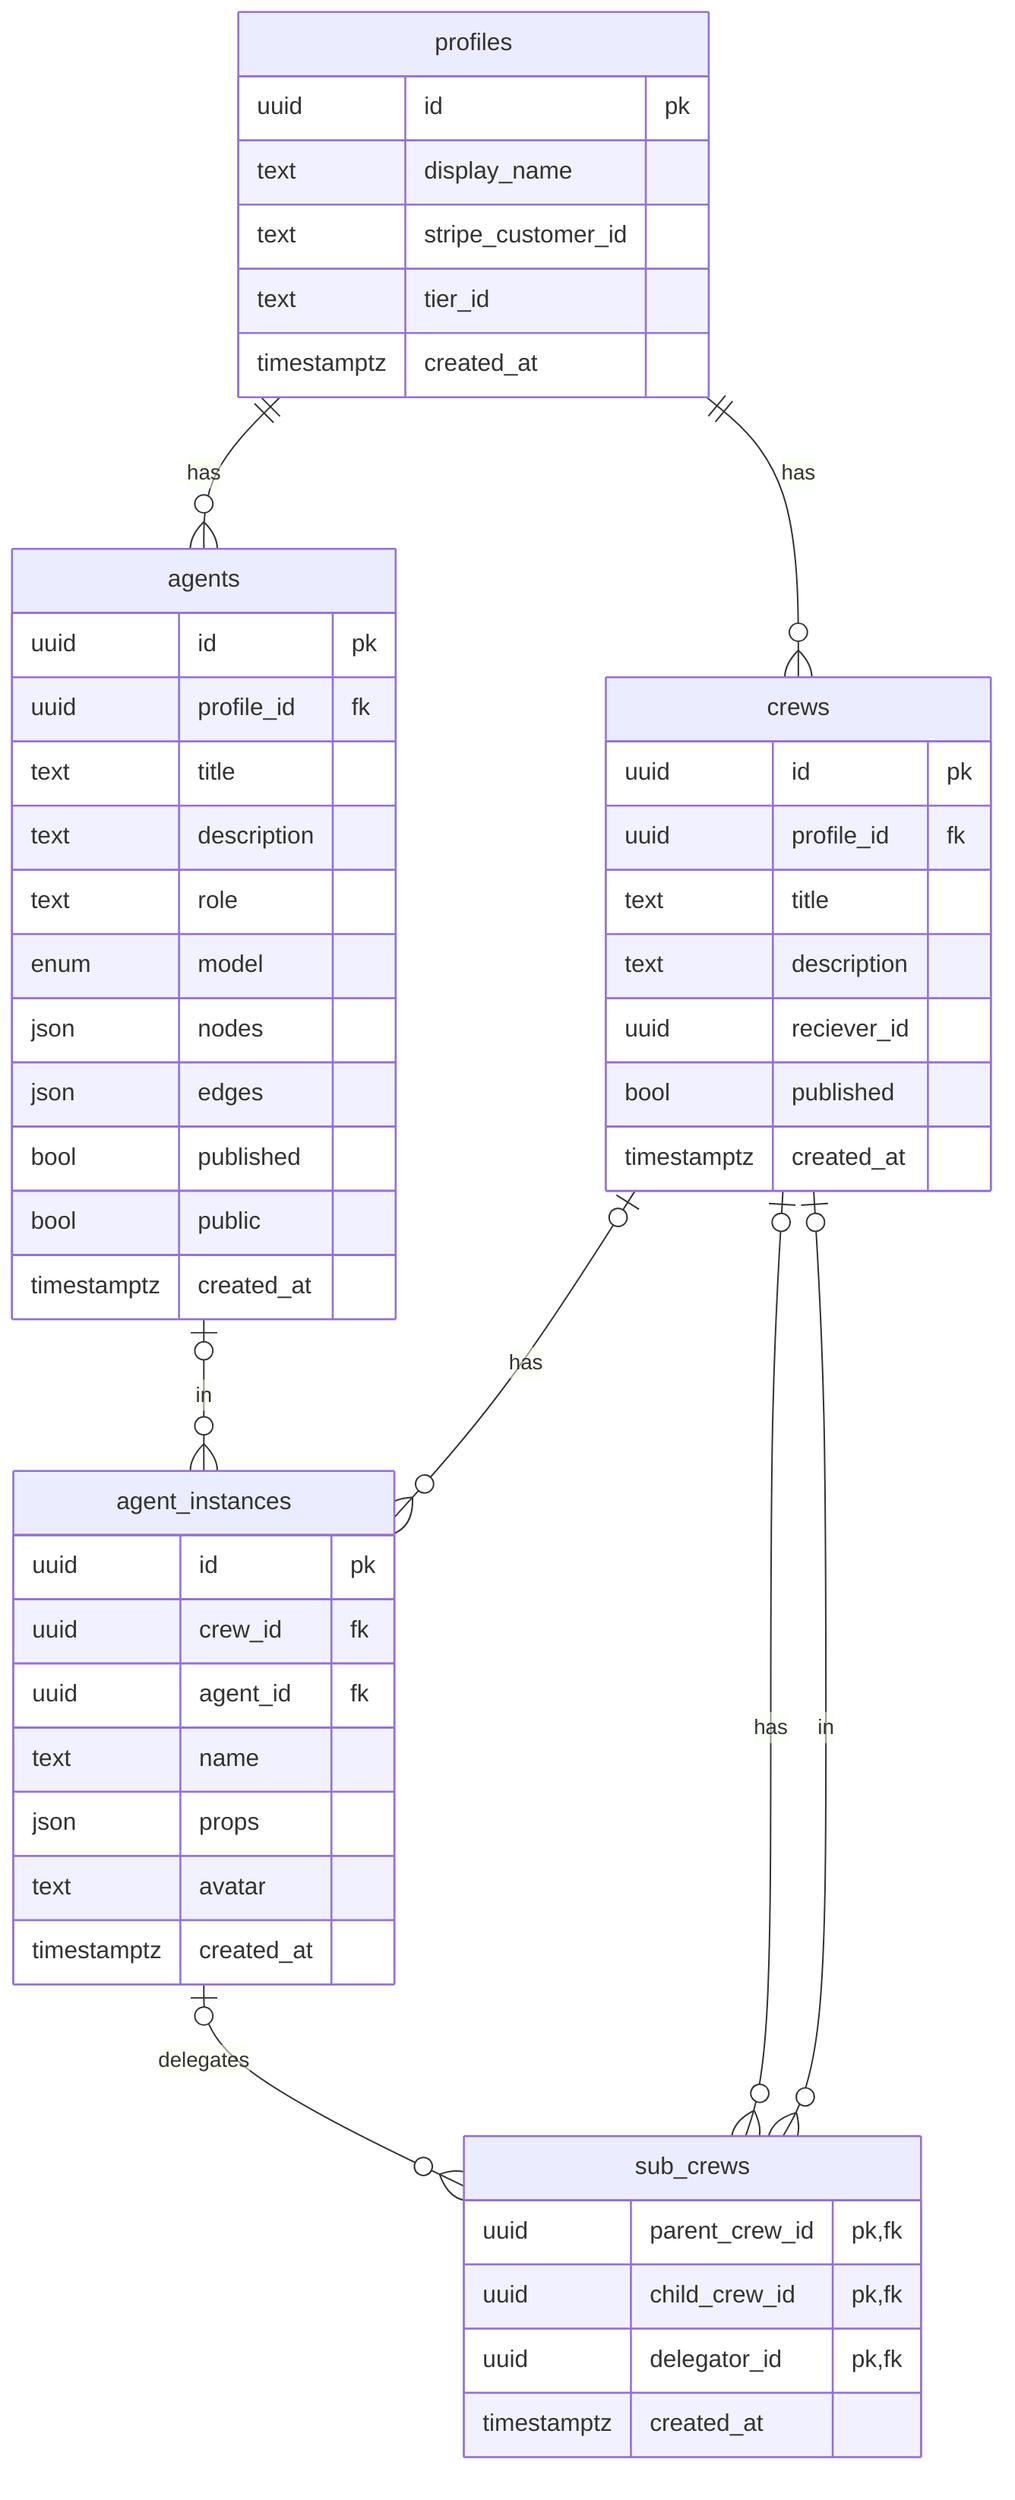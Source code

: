 erDiagram
    profiles ||--o{ crews : has
    profiles ||--o{ agents : has

    agents |o--o{ agent_instances : in
    crews |o--o{ agent_instances : has

    agent_instances |o--o{ sub_crews : delegates
    crews |o--o{ sub_crews : has
    crews |o--o{ sub_crews : in

    profiles {
        uuid id pk
        text display_name
        text stripe_customer_id
        text tier_id
        timestamptz created_at
    }

    crews {
        uuid id pk
        uuid profile_id fk
        text title
        text description
        uuid reciever_id
        bool published
        timestamptz created_at
    }

    sub_crews {
        uuid parent_crew_id pk,fk
        uuid child_crew_id pk,fk
        uuid delegator_id pk,fk
        timestamptz created_at
    }

    agents {
        uuid id pk
        uuid profile_id fk
        text title
        text description
        text role
        enum model
        json nodes
        json edges
        bool published
        bool public
        timestamptz created_at
    }

    agent_instances {
        uuid id pk
        uuid crew_id fk
        uuid agent_id fk
        text name
        json props
        text avatar
        timestamptz created_at
    }